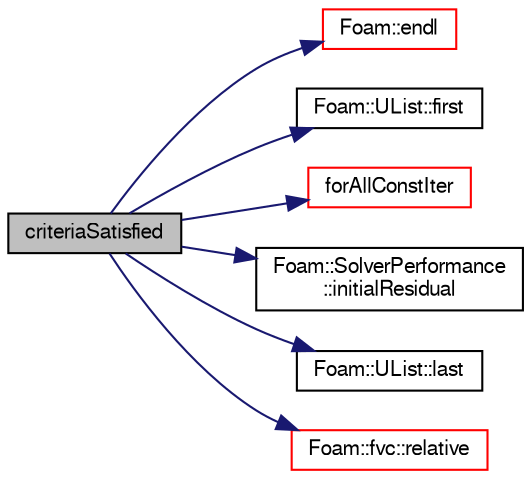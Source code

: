 digraph "criteriaSatisfied"
{
  bgcolor="transparent";
  edge [fontname="FreeSans",fontsize="10",labelfontname="FreeSans",labelfontsize="10"];
  node [fontname="FreeSans",fontsize="10",shape=record];
  rankdir="LR";
  Node629 [label="criteriaSatisfied",height=0.2,width=0.4,color="black", fillcolor="grey75", style="filled", fontcolor="black"];
  Node629 -> Node630 [color="midnightblue",fontsize="10",style="solid",fontname="FreeSans"];
  Node630 [label="Foam::endl",height=0.2,width=0.4,color="red",URL="$a21124.html#a2db8fe02a0d3909e9351bb4275b23ce4",tooltip="Add newline and flush stream. "];
  Node629 -> Node632 [color="midnightblue",fontsize="10",style="solid",fontname="FreeSans"];
  Node632 [label="Foam::UList::first",height=0.2,width=0.4,color="black",URL="$a25698.html#a1c9828bc3de9502754d944c95a2ce0d9",tooltip="Return the first element of the list. "];
  Node629 -> Node633 [color="midnightblue",fontsize="10",style="solid",fontname="FreeSans"];
  Node633 [label="forAllConstIter",height=0.2,width=0.4,color="red",URL="$a38141.html#ae21e2836509b0fa7f7cedf6493b11b09"];
  Node629 -> Node933 [color="midnightblue",fontsize="10",style="solid",fontname="FreeSans"];
  Node933 [label="Foam::SolverPerformance\l::initialResidual",height=0.2,width=0.4,color="black",URL="$a26810.html#aa934099b8c3787257b11a24bbfc10042",tooltip="Return initial residual. "];
  Node629 -> Node934 [color="midnightblue",fontsize="10",style="solid",fontname="FreeSans"];
  Node934 [label="Foam::UList::last",height=0.2,width=0.4,color="black",URL="$a25698.html#aef07c02ea1c27bdb5906043b399e0ff0",tooltip="Return the last element of the list. "];
  Node629 -> Node935 [color="midnightblue",fontsize="10",style="solid",fontname="FreeSans"];
  Node935 [label="Foam::fvc::relative",height=0.2,width=0.4,color="red",URL="$a21134.html#a5e4ab9141a668cb1182ffd7176f0bc41",tooltip="Return the given absolute flux in relative form. "];
}
